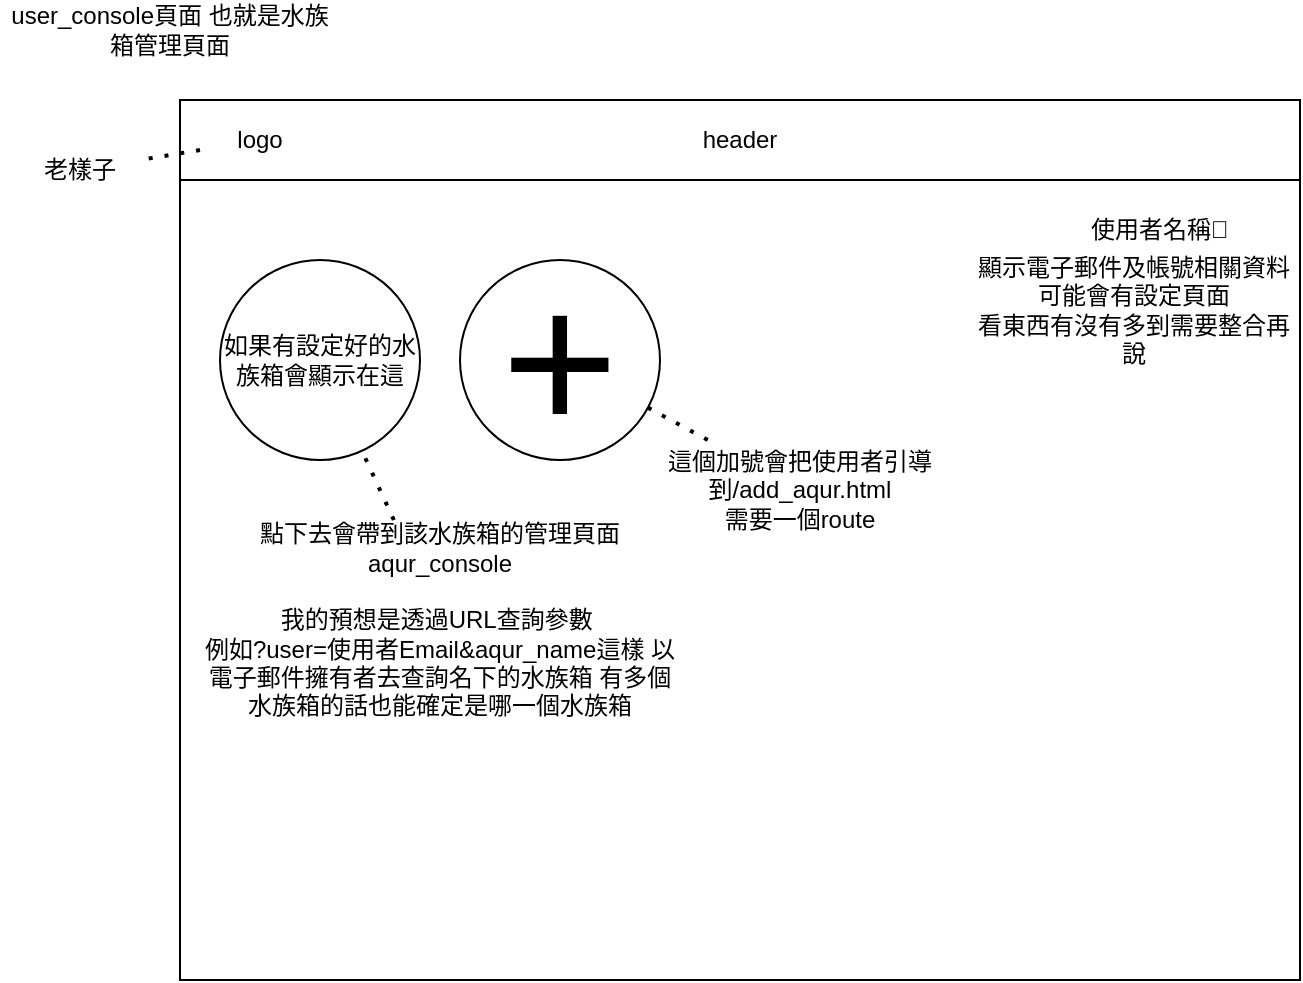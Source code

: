 <mxfile version="26.0.16">
  <diagram name="第 1 页" id="F9RkDmCc5yB2FBg8CPDV">
    <mxGraphModel dx="988" dy="527" grid="1" gridSize="10" guides="1" tooltips="1" connect="1" arrows="1" fold="1" page="1" pageScale="1" pageWidth="827" pageHeight="1169" math="0" shadow="0">
      <root>
        <mxCell id="0" />
        <mxCell id="1" parent="0" />
        <mxCell id="eP3LRgcPVJUznO_JSdUk-1" value="" style="rounded=0;whiteSpace=wrap;html=1;" vertex="1" parent="1">
          <mxGeometry x="140" y="80" width="560" height="440" as="geometry" />
        </mxCell>
        <mxCell id="eP3LRgcPVJUznO_JSdUk-2" value="user_console頁面 也就是水族箱管理頁面" style="text;html=1;align=center;verticalAlign=middle;whiteSpace=wrap;rounded=0;" vertex="1" parent="1">
          <mxGeometry x="50" y="30" width="170" height="30" as="geometry" />
        </mxCell>
        <mxCell id="eP3LRgcPVJUznO_JSdUk-4" value="header" style="rounded=0;whiteSpace=wrap;html=1;" vertex="1" parent="1">
          <mxGeometry x="140" y="80" width="560" height="40" as="geometry" />
        </mxCell>
        <mxCell id="eP3LRgcPVJUznO_JSdUk-5" value="logo" style="text;html=1;align=center;verticalAlign=middle;whiteSpace=wrap;rounded=0;" vertex="1" parent="1">
          <mxGeometry x="150" y="85" width="60" height="30" as="geometry" />
        </mxCell>
        <mxCell id="eP3LRgcPVJUznO_JSdUk-6" value="" style="endArrow=none;dashed=1;html=1;dashPattern=1 3;strokeWidth=2;rounded=0;" edge="1" parent="1" source="eP3LRgcPVJUznO_JSdUk-5" target="eP3LRgcPVJUznO_JSdUk-7">
          <mxGeometry width="50" height="50" relative="1" as="geometry">
            <mxPoint x="440" y="360" as="sourcePoint" />
            <mxPoint x="90" y="110" as="targetPoint" />
          </mxGeometry>
        </mxCell>
        <mxCell id="eP3LRgcPVJUznO_JSdUk-7" value="老樣子" style="text;html=1;align=center;verticalAlign=middle;whiteSpace=wrap;rounded=0;" vertex="1" parent="1">
          <mxGeometry x="60" y="100" width="60" height="30" as="geometry" />
        </mxCell>
        <mxCell id="eP3LRgcPVJUznO_JSdUk-11" value="&lt;font style=&quot;font-size: 100px;&quot;&gt;+&lt;/font&gt;" style="ellipse;whiteSpace=wrap;html=1;aspect=fixed;" vertex="1" parent="1">
          <mxGeometry x="280" y="160" width="100" height="100" as="geometry" />
        </mxCell>
        <mxCell id="eP3LRgcPVJUznO_JSdUk-13" value="這個加號會把使用者引導到/add_aqur.html&lt;div&gt;需要一個route&lt;/div&gt;" style="text;html=1;align=center;verticalAlign=middle;whiteSpace=wrap;rounded=0;" vertex="1" parent="1">
          <mxGeometry x="380" y="250" width="140" height="50" as="geometry" />
        </mxCell>
        <mxCell id="eP3LRgcPVJUznO_JSdUk-14" value="使用者名稱🔻" style="text;html=1;align=center;verticalAlign=middle;whiteSpace=wrap;rounded=0;" vertex="1" parent="1">
          <mxGeometry x="590" y="130" width="80" height="30" as="geometry" />
        </mxCell>
        <mxCell id="eP3LRgcPVJUznO_JSdUk-15" value="顯示電子郵件及帳號相關資料&lt;div&gt;可能會有設定頁面&lt;/div&gt;&lt;div&gt;看東西有沒有多到需要整合再說&lt;/div&gt;" style="text;html=1;align=center;verticalAlign=middle;whiteSpace=wrap;rounded=0;" vertex="1" parent="1">
          <mxGeometry x="532.5" y="170" width="167.5" height="30" as="geometry" />
        </mxCell>
        <mxCell id="eP3LRgcPVJUznO_JSdUk-17" value="如果有設定好的水族箱會顯示在這" style="ellipse;whiteSpace=wrap;html=1;aspect=fixed;" vertex="1" parent="1">
          <mxGeometry x="160" y="160" width="100" height="100" as="geometry" />
        </mxCell>
        <mxCell id="eP3LRgcPVJUznO_JSdUk-18" value="" style="endArrow=none;dashed=1;html=1;dashPattern=1 3;strokeWidth=2;rounded=0;" edge="1" parent="1" source="eP3LRgcPVJUznO_JSdUk-13" target="eP3LRgcPVJUznO_JSdUk-11">
          <mxGeometry width="50" height="50" relative="1" as="geometry">
            <mxPoint x="450" y="320" as="sourcePoint" />
            <mxPoint x="500" y="270" as="targetPoint" />
          </mxGeometry>
        </mxCell>
        <mxCell id="eP3LRgcPVJUznO_JSdUk-20" value="" style="endArrow=none;dashed=1;html=1;dashPattern=1 3;strokeWidth=2;rounded=0;" edge="1" parent="1" source="eP3LRgcPVJUznO_JSdUk-21" target="eP3LRgcPVJUznO_JSdUk-17">
          <mxGeometry width="50" height="50" relative="1" as="geometry">
            <mxPoint x="450" y="320" as="sourcePoint" />
            <mxPoint x="500" y="270" as="targetPoint" />
          </mxGeometry>
        </mxCell>
        <mxCell id="eP3LRgcPVJUznO_JSdUk-21" value="點下去會帶到該水族箱的管理頁面&lt;div&gt;aqur_console&lt;/div&gt;&lt;div&gt;&lt;br&gt;&lt;/div&gt;&lt;div&gt;我的預想是透過URL查詢參數&amp;nbsp;&lt;/div&gt;&lt;div&gt;例如?user=使用者Email&lt;span style=&quot;background-color: transparent; color: light-dark(rgb(0, 0, 0), rgb(255, 255, 255));&quot;&gt;&amp;amp;aqur_name這樣 以電子郵件擁有者去查詢名下的水族箱 有多個水族箱的話也能確定是哪一個水族箱&lt;/span&gt;&lt;/div&gt;" style="text;html=1;align=center;verticalAlign=middle;whiteSpace=wrap;rounded=0;" vertex="1" parent="1">
          <mxGeometry x="150" y="290" width="240" height="100" as="geometry" />
        </mxCell>
      </root>
    </mxGraphModel>
  </diagram>
</mxfile>
